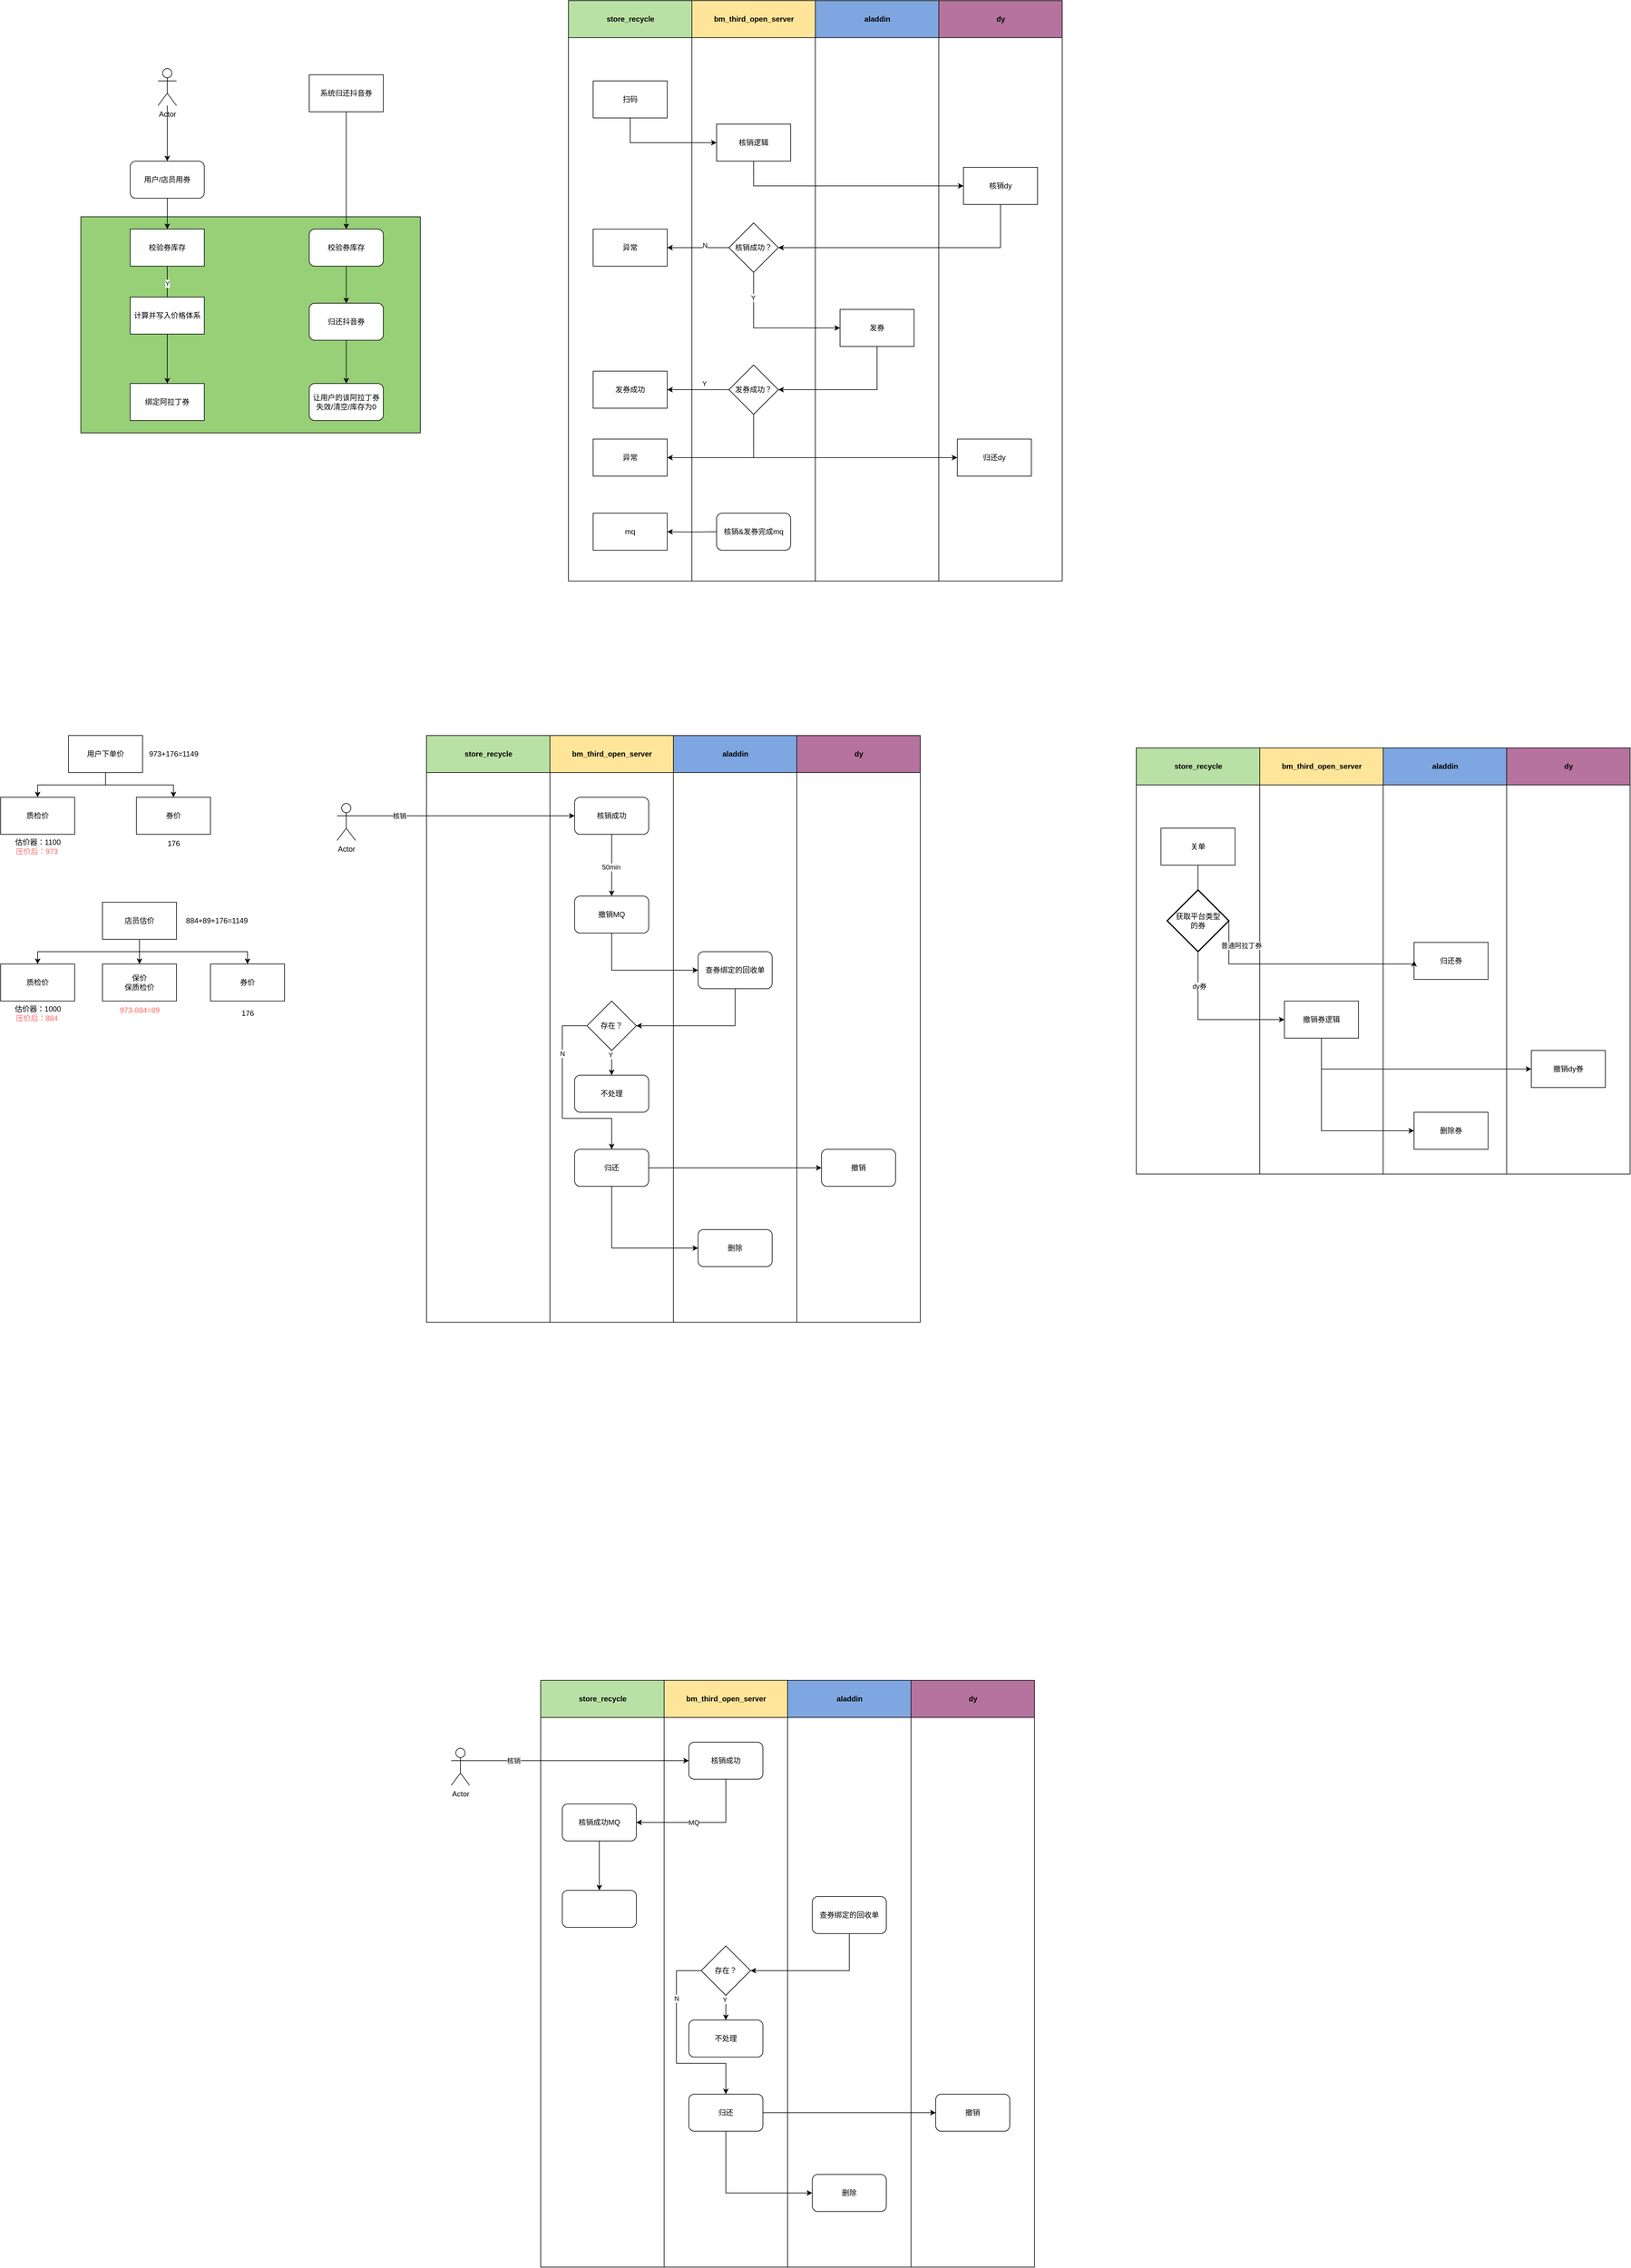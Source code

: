 <mxfile version="27.1.6">
  <diagram name="第 1 页" id="jiAnBNiApPbtFjmuv4Zr">
    <mxGraphModel dx="1188" dy="626" grid="1" gridSize="10" guides="1" tooltips="1" connect="1" arrows="1" fold="1" page="1" pageScale="1" pageWidth="99999" pageHeight="99999" math="0" shadow="0">
      <root>
        <mxCell id="0" />
        <mxCell id="1" parent="0" />
        <mxCell id="QLJ_ajnHZcb_13Equw2n-1" value="" style="rounded=0;whiteSpace=wrap;html=1;fillColor=#97D077;" vertex="1" parent="1">
          <mxGeometry x="210" y="600" width="550" height="350" as="geometry" />
        </mxCell>
        <mxCell id="A8KL_PBNQ62v4zYtUTwg-5" style="edgeStyle=orthogonalEdgeStyle;orthogonalLoop=1;jettySize=auto;html=1;exitX=0.5;exitY=1;exitDx=0;exitDy=0;entryX=0.5;entryY=0;entryDx=0;entryDy=0;" parent="1" source="A8KL_PBNQ62v4zYtUTwg-1" target="A8KL_PBNQ62v4zYtUTwg-7" edge="1">
          <mxGeometry relative="1" as="geometry">
            <mxPoint x="350" y="610" as="targetPoint" />
          </mxGeometry>
        </mxCell>
        <mxCell id="A8KL_PBNQ62v4zYtUTwg-1" value="用户/店员用券" style="rounded=1;whiteSpace=wrap;html=1;" parent="1" vertex="1">
          <mxGeometry x="290" y="510" width="120" height="60" as="geometry" />
        </mxCell>
        <mxCell id="A8KL_PBNQ62v4zYtUTwg-4" style="edgeStyle=orthogonalEdgeStyle;orthogonalLoop=1;jettySize=auto;html=1;entryX=0.5;entryY=0;entryDx=0;entryDy=0;" parent="1" source="A8KL_PBNQ62v4zYtUTwg-2" target="A8KL_PBNQ62v4zYtUTwg-1" edge="1">
          <mxGeometry relative="1" as="geometry" />
        </mxCell>
        <mxCell id="A8KL_PBNQ62v4zYtUTwg-2" value="Actor" style="shape=umlActor;verticalLabelPosition=bottom;verticalAlign=top;html=1;outlineConnect=0;" parent="1" vertex="1">
          <mxGeometry x="335" y="360" width="30" height="60" as="geometry" />
        </mxCell>
        <mxCell id="A8KL_PBNQ62v4zYtUTwg-11" style="edgeStyle=orthogonalEdgeStyle;orthogonalLoop=1;jettySize=auto;html=1;exitX=0.5;exitY=1;exitDx=0;exitDy=0;entryX=0.5;entryY=0;entryDx=0;entryDy=0;" parent="1" source="A8KL_PBNQ62v4zYtUTwg-3" target="A8KL_PBNQ62v4zYtUTwg-12" edge="1">
          <mxGeometry relative="1" as="geometry">
            <mxPoint x="640" y="540" as="targetPoint" />
          </mxGeometry>
        </mxCell>
        <mxCell id="A8KL_PBNQ62v4zYtUTwg-3" value="系统归还抖音券" style="rounded=0;whiteSpace=wrap;html=1;" parent="1" vertex="1">
          <mxGeometry x="580" y="370" width="120" height="60" as="geometry" />
        </mxCell>
        <mxCell id="A8KL_PBNQ62v4zYtUTwg-8" style="edgeStyle=orthogonalEdgeStyle;orthogonalLoop=1;jettySize=auto;html=1;exitX=0.5;exitY=1;exitDx=0;exitDy=0;" parent="1" source="A8KL_PBNQ62v4zYtUTwg-7" edge="1">
          <mxGeometry relative="1" as="geometry">
            <mxPoint x="350" y="740" as="targetPoint" />
          </mxGeometry>
        </mxCell>
        <mxCell id="A8KL_PBNQ62v4zYtUTwg-9" value="Y" style="edgeLabel;html=1;align=center;verticalAlign=middle;resizable=0;points=[];" parent="A8KL_PBNQ62v4zYtUTwg-8" vertex="1" connectable="0">
          <mxGeometry x="-0.092" relative="1" as="geometry">
            <mxPoint as="offset" />
          </mxGeometry>
        </mxCell>
        <mxCell id="A8KL_PBNQ62v4zYtUTwg-7" value="校验券库存" style="rounded=0;whiteSpace=wrap;html=1;" parent="1" vertex="1">
          <mxGeometry x="290" y="620" width="120" height="60" as="geometry" />
        </mxCell>
        <mxCell id="A8KL_PBNQ62v4zYtUTwg-18" value="" style="edgeStyle=orthogonalEdgeStyle;orthogonalLoop=1;jettySize=auto;html=1;" parent="1" source="A8KL_PBNQ62v4zYtUTwg-10" target="A8KL_PBNQ62v4zYtUTwg-17" edge="1">
          <mxGeometry relative="1" as="geometry" />
        </mxCell>
        <mxCell id="A8KL_PBNQ62v4zYtUTwg-10" value="计算并写入价格体系" style="rounded=0;whiteSpace=wrap;html=1;" parent="1" vertex="1">
          <mxGeometry x="290" y="730" width="120" height="60" as="geometry" />
        </mxCell>
        <mxCell id="A8KL_PBNQ62v4zYtUTwg-14" value="" style="edgeStyle=orthogonalEdgeStyle;orthogonalLoop=1;jettySize=auto;html=1;" parent="1" source="A8KL_PBNQ62v4zYtUTwg-12" target="A8KL_PBNQ62v4zYtUTwg-13" edge="1">
          <mxGeometry relative="1" as="geometry" />
        </mxCell>
        <mxCell id="A8KL_PBNQ62v4zYtUTwg-12" value="校验券库存" style="rounded=1;whiteSpace=wrap;html=1;" parent="1" vertex="1">
          <mxGeometry x="580" y="620" width="120" height="60" as="geometry" />
        </mxCell>
        <mxCell id="A8KL_PBNQ62v4zYtUTwg-16" value="" style="edgeStyle=orthogonalEdgeStyle;orthogonalLoop=1;jettySize=auto;html=1;" parent="1" source="A8KL_PBNQ62v4zYtUTwg-13" target="A8KL_PBNQ62v4zYtUTwg-15" edge="1">
          <mxGeometry relative="1" as="geometry" />
        </mxCell>
        <mxCell id="A8KL_PBNQ62v4zYtUTwg-13" value="归还抖音券" style="rounded=1;whiteSpace=wrap;html=1;" parent="1" vertex="1">
          <mxGeometry x="580" y="740" width="120" height="60" as="geometry" />
        </mxCell>
        <mxCell id="A8KL_PBNQ62v4zYtUTwg-15" value="让用户的该阿拉丁券失效/清空/库存为0" style="rounded=1;whiteSpace=wrap;html=1;" parent="1" vertex="1">
          <mxGeometry x="580" y="870" width="120" height="60" as="geometry" />
        </mxCell>
        <mxCell id="A8KL_PBNQ62v4zYtUTwg-17" value="绑定阿拉丁券" style="rounded=0;whiteSpace=wrap;html=1;" parent="1" vertex="1">
          <mxGeometry x="290" y="870" width="120" height="60" as="geometry" />
        </mxCell>
        <mxCell id="X9RhGF0DU9HrY_DomZp9-26" value="" style="swimlane;childLayout=stackLayout;resizeParent=1;resizeParentMax=0;startSize=0;html=1;fillColor=#7EA6E0;" parent="1" vertex="1">
          <mxGeometry x="1000" y="250" width="800" height="940" as="geometry" />
        </mxCell>
        <mxCell id="X9RhGF0DU9HrY_DomZp9-27" value="store_recycle" style="swimlane;startSize=60;html=1;fillColor=#B9E0A5;" parent="X9RhGF0DU9HrY_DomZp9-26" vertex="1">
          <mxGeometry width="200" height="940" as="geometry" />
        </mxCell>
        <mxCell id="X9RhGF0DU9HrY_DomZp9-33" value="扫码" style="rounded=0;whiteSpace=wrap;html=1;" parent="X9RhGF0DU9HrY_DomZp9-27" vertex="1">
          <mxGeometry x="40" y="130" width="120" height="60" as="geometry" />
        </mxCell>
        <mxCell id="X9RhGF0DU9HrY_DomZp9-45" value="异常" style="rounded=0;whiteSpace=wrap;html=1;" parent="X9RhGF0DU9HrY_DomZp9-27" vertex="1">
          <mxGeometry x="40" y="370" width="120" height="60" as="geometry" />
        </mxCell>
        <mxCell id="X9RhGF0DU9HrY_DomZp9-51" value="发券成功" style="rounded=0;whiteSpace=wrap;html=1;" parent="X9RhGF0DU9HrY_DomZp9-27" vertex="1">
          <mxGeometry x="40" y="600" width="120" height="60" as="geometry" />
        </mxCell>
        <mxCell id="X9RhGF0DU9HrY_DomZp9-53" value="异常" style="rounded=0;whiteSpace=wrap;html=1;" parent="X9RhGF0DU9HrY_DomZp9-27" vertex="1">
          <mxGeometry x="40" y="710" width="120" height="60" as="geometry" />
        </mxCell>
        <mxCell id="QLJ_ajnHZcb_13Equw2n-3" value="mq" style="rounded=0;whiteSpace=wrap;html=1;" vertex="1" parent="X9RhGF0DU9HrY_DomZp9-27">
          <mxGeometry x="40" y="830" width="120" height="60" as="geometry" />
        </mxCell>
        <mxCell id="X9RhGF0DU9HrY_DomZp9-28" value="bm_third_open_server" style="swimlane;startSize=60;html=1;fillColor=#FFE599;" parent="X9RhGF0DU9HrY_DomZp9-26" vertex="1">
          <mxGeometry x="200" width="200" height="940" as="geometry" />
        </mxCell>
        <mxCell id="X9RhGF0DU9HrY_DomZp9-36" value="核销逻辑" style="rounded=0;whiteSpace=wrap;html=1;" parent="X9RhGF0DU9HrY_DomZp9-28" vertex="1">
          <mxGeometry x="40" y="200" width="120" height="60" as="geometry" />
        </mxCell>
        <mxCell id="X9RhGF0DU9HrY_DomZp9-42" value="核销成功？" style="rhombus;whiteSpace=wrap;html=1;" parent="X9RhGF0DU9HrY_DomZp9-28" vertex="1">
          <mxGeometry x="60" y="360" width="80" height="80" as="geometry" />
        </mxCell>
        <mxCell id="X9RhGF0DU9HrY_DomZp9-49" value="发券成功？" style="rhombus;whiteSpace=wrap;html=1;" parent="X9RhGF0DU9HrY_DomZp9-28" vertex="1">
          <mxGeometry x="60" y="590" width="80" height="80" as="geometry" />
        </mxCell>
        <mxCell id="QLJ_ajnHZcb_13Equw2n-5" value="核销&amp;amp;发券完成mq" style="rounded=1;whiteSpace=wrap;html=1;" vertex="1" parent="X9RhGF0DU9HrY_DomZp9-28">
          <mxGeometry x="40" y="830" width="120" height="60" as="geometry" />
        </mxCell>
        <mxCell id="X9RhGF0DU9HrY_DomZp9-29" value="aladdin" style="swimlane;startSize=60;html=1;fillColor=#7EA6E0;" parent="X9RhGF0DU9HrY_DomZp9-26" vertex="1">
          <mxGeometry x="400" width="200" height="940" as="geometry" />
        </mxCell>
        <mxCell id="X9RhGF0DU9HrY_DomZp9-47" value="发券" style="rounded=0;whiteSpace=wrap;html=1;" parent="X9RhGF0DU9HrY_DomZp9-29" vertex="1">
          <mxGeometry x="40" y="500" width="120" height="60" as="geometry" />
        </mxCell>
        <mxCell id="X9RhGF0DU9HrY_DomZp9-37" style="edgeStyle=orthogonalEdgeStyle;rounded=0;orthogonalLoop=1;jettySize=auto;html=1;exitX=0.5;exitY=1;exitDx=0;exitDy=0;entryX=0;entryY=0.5;entryDx=0;entryDy=0;" parent="X9RhGF0DU9HrY_DomZp9-26" source="X9RhGF0DU9HrY_DomZp9-33" target="X9RhGF0DU9HrY_DomZp9-36" edge="1">
          <mxGeometry relative="1" as="geometry" />
        </mxCell>
        <mxCell id="X9RhGF0DU9HrY_DomZp9-31" value="dy" style="swimlane;startSize=60;html=1;fillColor=#B5739D;" parent="X9RhGF0DU9HrY_DomZp9-26" vertex="1">
          <mxGeometry x="600" width="200" height="940" as="geometry" />
        </mxCell>
        <mxCell id="X9RhGF0DU9HrY_DomZp9-39" value="核销dy" style="rounded=0;whiteSpace=wrap;html=1;" parent="X9RhGF0DU9HrY_DomZp9-31" vertex="1">
          <mxGeometry x="40" y="270" width="120" height="60" as="geometry" />
        </mxCell>
        <mxCell id="X9RhGF0DU9HrY_DomZp9-58" value="归还dy" style="rounded=0;whiteSpace=wrap;html=1;" parent="X9RhGF0DU9HrY_DomZp9-31" vertex="1">
          <mxGeometry x="30" y="710" width="120" height="60" as="geometry" />
        </mxCell>
        <mxCell id="X9RhGF0DU9HrY_DomZp9-40" style="edgeStyle=orthogonalEdgeStyle;rounded=0;orthogonalLoop=1;jettySize=auto;html=1;exitX=0.5;exitY=1;exitDx=0;exitDy=0;entryX=0;entryY=0.5;entryDx=0;entryDy=0;" parent="X9RhGF0DU9HrY_DomZp9-26" source="X9RhGF0DU9HrY_DomZp9-36" target="X9RhGF0DU9HrY_DomZp9-39" edge="1">
          <mxGeometry relative="1" as="geometry">
            <mxPoint x="620" y="310" as="targetPoint" />
          </mxGeometry>
        </mxCell>
        <mxCell id="X9RhGF0DU9HrY_DomZp9-44" style="edgeStyle=orthogonalEdgeStyle;rounded=0;orthogonalLoop=1;jettySize=auto;html=1;exitX=0.5;exitY=1;exitDx=0;exitDy=0;entryX=1;entryY=0.5;entryDx=0;entryDy=0;" parent="X9RhGF0DU9HrY_DomZp9-26" source="X9RhGF0DU9HrY_DomZp9-39" target="X9RhGF0DU9HrY_DomZp9-42" edge="1">
          <mxGeometry relative="1" as="geometry" />
        </mxCell>
        <mxCell id="X9RhGF0DU9HrY_DomZp9-46" style="edgeStyle=orthogonalEdgeStyle;rounded=0;orthogonalLoop=1;jettySize=auto;html=1;exitX=0;exitY=0.5;exitDx=0;exitDy=0;entryX=1;entryY=0.5;entryDx=0;entryDy=0;" parent="X9RhGF0DU9HrY_DomZp9-26" source="X9RhGF0DU9HrY_DomZp9-42" target="X9RhGF0DU9HrY_DomZp9-45" edge="1">
          <mxGeometry relative="1" as="geometry" />
        </mxCell>
        <mxCell id="X9RhGF0DU9HrY_DomZp9-55" value="N" style="edgeLabel;html=1;align=center;verticalAlign=middle;resizable=0;points=[];" parent="X9RhGF0DU9HrY_DomZp9-46" vertex="1" connectable="0">
          <mxGeometry x="-0.22" y="-4" relative="1" as="geometry">
            <mxPoint as="offset" />
          </mxGeometry>
        </mxCell>
        <mxCell id="X9RhGF0DU9HrY_DomZp9-48" style="edgeStyle=orthogonalEdgeStyle;rounded=0;orthogonalLoop=1;jettySize=auto;html=1;exitX=0.5;exitY=1;exitDx=0;exitDy=0;entryX=0;entryY=0.5;entryDx=0;entryDy=0;" parent="X9RhGF0DU9HrY_DomZp9-26" source="X9RhGF0DU9HrY_DomZp9-42" target="X9RhGF0DU9HrY_DomZp9-47" edge="1">
          <mxGeometry relative="1" as="geometry" />
        </mxCell>
        <mxCell id="X9RhGF0DU9HrY_DomZp9-56" value="Y" style="edgeLabel;html=1;align=center;verticalAlign=middle;resizable=0;points=[];" parent="X9RhGF0DU9HrY_DomZp9-48" vertex="1" connectable="0">
          <mxGeometry x="-0.643" y="-1" relative="1" as="geometry">
            <mxPoint as="offset" />
          </mxGeometry>
        </mxCell>
        <mxCell id="X9RhGF0DU9HrY_DomZp9-50" style="edgeStyle=orthogonalEdgeStyle;rounded=0;orthogonalLoop=1;jettySize=auto;html=1;exitX=0.5;exitY=1;exitDx=0;exitDy=0;entryX=1;entryY=0.5;entryDx=0;entryDy=0;" parent="X9RhGF0DU9HrY_DomZp9-26" source="X9RhGF0DU9HrY_DomZp9-47" target="X9RhGF0DU9HrY_DomZp9-49" edge="1">
          <mxGeometry relative="1" as="geometry" />
        </mxCell>
        <mxCell id="X9RhGF0DU9HrY_DomZp9-52" style="edgeStyle=orthogonalEdgeStyle;rounded=0;orthogonalLoop=1;jettySize=auto;html=1;exitX=0;exitY=0.5;exitDx=0;exitDy=0;entryX=1;entryY=0.5;entryDx=0;entryDy=0;" parent="X9RhGF0DU9HrY_DomZp9-26" source="X9RhGF0DU9HrY_DomZp9-49" target="X9RhGF0DU9HrY_DomZp9-51" edge="1">
          <mxGeometry relative="1" as="geometry" />
        </mxCell>
        <mxCell id="X9RhGF0DU9HrY_DomZp9-54" value="Y" style="edgeLabel;html=1;align=center;verticalAlign=middle;resizable=0;points=[];" parent="X9RhGF0DU9HrY_DomZp9-52" vertex="1" connectable="0">
          <mxGeometry x="-0.2" y="2" relative="1" as="geometry">
            <mxPoint y="-12" as="offset" />
          </mxGeometry>
        </mxCell>
        <mxCell id="X9RhGF0DU9HrY_DomZp9-57" style="edgeStyle=orthogonalEdgeStyle;rounded=0;orthogonalLoop=1;jettySize=auto;html=1;exitX=0.5;exitY=1;exitDx=0;exitDy=0;entryX=1;entryY=0.5;entryDx=0;entryDy=0;" parent="X9RhGF0DU9HrY_DomZp9-26" source="X9RhGF0DU9HrY_DomZp9-49" target="X9RhGF0DU9HrY_DomZp9-53" edge="1">
          <mxGeometry relative="1" as="geometry" />
        </mxCell>
        <mxCell id="X9RhGF0DU9HrY_DomZp9-59" style="edgeStyle=orthogonalEdgeStyle;rounded=0;orthogonalLoop=1;jettySize=auto;html=1;exitX=0.5;exitY=1;exitDx=0;exitDy=0;entryX=0;entryY=0.5;entryDx=0;entryDy=0;" parent="X9RhGF0DU9HrY_DomZp9-26" source="X9RhGF0DU9HrY_DomZp9-49" target="X9RhGF0DU9HrY_DomZp9-58" edge="1">
          <mxGeometry relative="1" as="geometry" />
        </mxCell>
        <mxCell id="QLJ_ajnHZcb_13Equw2n-4" style="edgeStyle=orthogonalEdgeStyle;rounded=0;orthogonalLoop=1;jettySize=auto;html=1;entryX=1;entryY=0.5;entryDx=0;entryDy=0;" edge="1" parent="X9RhGF0DU9HrY_DomZp9-26" target="QLJ_ajnHZcb_13Equw2n-3">
          <mxGeometry relative="1" as="geometry">
            <mxPoint x="240" y="860" as="sourcePoint" />
          </mxGeometry>
        </mxCell>
        <mxCell id="X9RhGF0DU9HrY_DomZp9-68" style="edgeStyle=orthogonalEdgeStyle;rounded=0;orthogonalLoop=1;jettySize=auto;html=1;exitX=0.5;exitY=1;exitDx=0;exitDy=0;entryX=0.5;entryY=0;entryDx=0;entryDy=0;" parent="1" source="X9RhGF0DU9HrY_DomZp9-65" target="X9RhGF0DU9HrY_DomZp9-66" edge="1">
          <mxGeometry relative="1" as="geometry" />
        </mxCell>
        <mxCell id="X9RhGF0DU9HrY_DomZp9-70" style="edgeStyle=orthogonalEdgeStyle;rounded=0;orthogonalLoop=1;jettySize=auto;html=1;exitX=0.5;exitY=1;exitDx=0;exitDy=0;entryX=0.5;entryY=0;entryDx=0;entryDy=0;" parent="1" source="X9RhGF0DU9HrY_DomZp9-65" target="X9RhGF0DU9HrY_DomZp9-67" edge="1">
          <mxGeometry relative="1" as="geometry" />
        </mxCell>
        <mxCell id="X9RhGF0DU9HrY_DomZp9-65" value="用户下单价" style="rounded=0;whiteSpace=wrap;html=1;" parent="1" vertex="1">
          <mxGeometry x="190" y="1440" width="120" height="60" as="geometry" />
        </mxCell>
        <mxCell id="X9RhGF0DU9HrY_DomZp9-66" value="质检价" style="rounded=0;whiteSpace=wrap;html=1;" parent="1" vertex="1">
          <mxGeometry x="80" y="1540" width="120" height="60" as="geometry" />
        </mxCell>
        <mxCell id="X9RhGF0DU9HrY_DomZp9-67" value="券价" style="rounded=0;whiteSpace=wrap;html=1;" parent="1" vertex="1">
          <mxGeometry x="300" y="1540" width="120" height="60" as="geometry" />
        </mxCell>
        <mxCell id="X9RhGF0DU9HrY_DomZp9-71" value="973+176=1149" style="text;html=1;align=center;verticalAlign=middle;resizable=0;points=[];autosize=1;strokeColor=none;fillColor=none;" parent="1" vertex="1">
          <mxGeometry x="310" y="1455" width="100" height="30" as="geometry" />
        </mxCell>
        <mxCell id="X9RhGF0DU9HrY_DomZp9-73" value="估价器：1100&lt;div&gt;&lt;font style=&quot;color: rgb(255, 102, 102);&quot;&gt;压价后：973&lt;/font&gt;&amp;nbsp;&lt;/div&gt;" style="text;html=1;align=center;verticalAlign=middle;resizable=0;points=[];autosize=1;strokeColor=none;fillColor=none;" parent="1" vertex="1">
          <mxGeometry x="90" y="1600" width="100" height="40" as="geometry" />
        </mxCell>
        <mxCell id="X9RhGF0DU9HrY_DomZp9-74" value="176" style="text;html=1;align=center;verticalAlign=middle;resizable=0;points=[];autosize=1;strokeColor=none;fillColor=none;" parent="1" vertex="1">
          <mxGeometry x="340" y="1600" width="40" height="30" as="geometry" />
        </mxCell>
        <mxCell id="X9RhGF0DU9HrY_DomZp9-75" style="edgeStyle=orthogonalEdgeStyle;rounded=0;orthogonalLoop=1;jettySize=auto;html=1;exitX=0.5;exitY=1;exitDx=0;exitDy=0;entryX=0.5;entryY=0;entryDx=0;entryDy=0;" parent="1" source="X9RhGF0DU9HrY_DomZp9-77" target="X9RhGF0DU9HrY_DomZp9-78" edge="1">
          <mxGeometry relative="1" as="geometry" />
        </mxCell>
        <mxCell id="X9RhGF0DU9HrY_DomZp9-76" style="edgeStyle=orthogonalEdgeStyle;rounded=0;orthogonalLoop=1;jettySize=auto;html=1;exitX=0.5;exitY=1;exitDx=0;exitDy=0;entryX=0.5;entryY=0;entryDx=0;entryDy=0;" parent="1" source="X9RhGF0DU9HrY_DomZp9-77" target="X9RhGF0DU9HrY_DomZp9-79" edge="1">
          <mxGeometry relative="1" as="geometry" />
        </mxCell>
        <mxCell id="X9RhGF0DU9HrY_DomZp9-85" style="edgeStyle=orthogonalEdgeStyle;rounded=0;orthogonalLoop=1;jettySize=auto;html=1;exitX=0.5;exitY=1;exitDx=0;exitDy=0;entryX=0.5;entryY=0;entryDx=0;entryDy=0;" parent="1" source="X9RhGF0DU9HrY_DomZp9-77" target="X9RhGF0DU9HrY_DomZp9-84" edge="1">
          <mxGeometry relative="1" as="geometry" />
        </mxCell>
        <mxCell id="X9RhGF0DU9HrY_DomZp9-77" value="店员估价" style="rounded=0;whiteSpace=wrap;html=1;" parent="1" vertex="1">
          <mxGeometry x="245" y="1710" width="120" height="60" as="geometry" />
        </mxCell>
        <mxCell id="X9RhGF0DU9HrY_DomZp9-78" value="质检价" style="rounded=0;whiteSpace=wrap;html=1;" parent="1" vertex="1">
          <mxGeometry x="80" y="1810" width="120" height="60" as="geometry" />
        </mxCell>
        <mxCell id="X9RhGF0DU9HrY_DomZp9-79" value="券价" style="rounded=0;whiteSpace=wrap;html=1;" parent="1" vertex="1">
          <mxGeometry x="420" y="1810" width="120" height="60" as="geometry" />
        </mxCell>
        <mxCell id="X9RhGF0DU9HrY_DomZp9-80" value="884+89+176=1149" style="text;html=1;align=center;verticalAlign=middle;resizable=0;points=[];autosize=1;strokeColor=none;fillColor=none;" parent="1" vertex="1">
          <mxGeometry x="370" y="1725" width="120" height="30" as="geometry" />
        </mxCell>
        <mxCell id="X9RhGF0DU9HrY_DomZp9-81" value="估价器：1000&lt;div&gt;&lt;font style=&quot;color: rgb(255, 102, 102);&quot;&gt;压价后：884&amp;nbsp;&lt;/font&gt;&lt;/div&gt;" style="text;html=1;align=center;verticalAlign=middle;resizable=0;points=[];autosize=1;strokeColor=none;fillColor=none;" parent="1" vertex="1">
          <mxGeometry x="90" y="1870" width="100" height="40" as="geometry" />
        </mxCell>
        <mxCell id="X9RhGF0DU9HrY_DomZp9-82" value="176" style="text;html=1;align=center;verticalAlign=middle;resizable=0;points=[];autosize=1;strokeColor=none;fillColor=none;" parent="1" vertex="1">
          <mxGeometry x="460" y="1875" width="40" height="30" as="geometry" />
        </mxCell>
        <mxCell id="X9RhGF0DU9HrY_DomZp9-84" value="保价&lt;div&gt;保质检价&lt;/div&gt;" style="rounded=0;whiteSpace=wrap;html=1;" parent="1" vertex="1">
          <mxGeometry x="245" y="1810" width="120" height="60" as="geometry" />
        </mxCell>
        <mxCell id="X9RhGF0DU9HrY_DomZp9-86" value="&lt;font style=&quot;color: rgb(255, 102, 102);&quot;&gt;973-884=89&lt;span style=&quot;font-family: monospace; font-size: 0px; text-align: start; color: rgba(0, 0, 0, 0);&quot;&gt;%3CmxGraphModel%3E%3Croot%3E%3CmxCell%20id%3D%220%22%2F%3E%3CmxCell%20id%3D%221%22%20parent%3D%220%22%2F%3E%3CmxCell%20id%3D%222%22%20value%3D%22%22%20style%3D%22rounded%3D0%3BwhiteSpace%3Dwrap%3Bhtml%3D1%3B%22%20vertex%3D%221%22%20parent%3D%221%22%3E%3CmxGeometry%20x%3D%22580%22%20y%3D%221740%22%20width%3D%22120%22%20height%3D%2260%22%20as%3D%22geometry%22%2F%3E%3C%2FmxCell%3E%3C%2Froot%3E%3C%2FmxGraphModel%3E&lt;/span&gt;&lt;/font&gt;" style="text;html=1;align=center;verticalAlign=middle;resizable=0;points=[];autosize=1;strokeColor=none;fillColor=none;" parent="1" vertex="1">
          <mxGeometry x="260" y="1870" width="90" height="30" as="geometry" />
        </mxCell>
        <mxCell id="QLJ_ajnHZcb_13Equw2n-6" value="" style="swimlane;childLayout=stackLayout;resizeParent=1;resizeParentMax=0;startSize=0;html=1;fillColor=#7EA6E0;" vertex="1" parent="1">
          <mxGeometry x="770" y="1440" width="800" height="950" as="geometry" />
        </mxCell>
        <mxCell id="QLJ_ajnHZcb_13Equw2n-7" value="store_recycle" style="swimlane;startSize=60;html=1;fillColor=#B9E0A5;" vertex="1" parent="QLJ_ajnHZcb_13Equw2n-6">
          <mxGeometry width="200" height="950" as="geometry" />
        </mxCell>
        <mxCell id="QLJ_ajnHZcb_13Equw2n-13" value="bm_third_open_server" style="swimlane;startSize=60;html=1;fillColor=#FFE599;" vertex="1" parent="QLJ_ajnHZcb_13Equw2n-6">
          <mxGeometry x="200" width="200" height="950" as="geometry" />
        </mxCell>
        <mxCell id="QLJ_ajnHZcb_13Equw2n-75" value="" style="edgeStyle=orthogonalEdgeStyle;rounded=0;orthogonalLoop=1;jettySize=auto;html=1;entryX=0.5;entryY=0;entryDx=0;entryDy=0;" edge="1" parent="QLJ_ajnHZcb_13Equw2n-13" source="QLJ_ajnHZcb_13Equw2n-70" target="QLJ_ajnHZcb_13Equw2n-77">
          <mxGeometry relative="1" as="geometry">
            <mxPoint x="120" y="270" as="targetPoint" />
          </mxGeometry>
        </mxCell>
        <mxCell id="QLJ_ajnHZcb_13Equw2n-79" value="&lt;span style=&quot;color: rgba(0, 0, 0, 0); font-family: monospace; font-size: 0px; text-align: start; background-color: rgb(236, 236, 236);&quot;&gt;%3CmxGraphModel%3E%3Croot%3E%3CmxCell%20id%3D%220%22%2F%3E%3CmxCell%20id%3D%221%22%20parent%3D%220%22%2F%3E%3CmxCell%20id%3D%222%22%20value%3D%2250min%20%E6%92%A4%E9%94%80MQ%22%20style%3D%22whiteSpace%3Dwrap%3Bhtml%3D1%3Brounded%3D1%3B%22%20vertex%3D%221%22%20parent%3D%221%22%3E%3CmxGeometry%20x%3D%221010%22%20y%3D%221680%22%20width%3D%22120%22%20height%3D%2260%22%20as%3D%22geometry%22%2F%3E%3C%2FmxCell%3E%3C%2Froot%3E%3C%2FmxGraphModel%3E&lt;/span&gt;" style="edgeLabel;html=1;align=center;verticalAlign=middle;resizable=0;points=[];" vertex="1" connectable="0" parent="QLJ_ajnHZcb_13Equw2n-75">
          <mxGeometry x="0.073" y="-2" relative="1" as="geometry">
            <mxPoint as="offset" />
          </mxGeometry>
        </mxCell>
        <mxCell id="QLJ_ajnHZcb_13Equw2n-80" value="50min" style="edgeLabel;html=1;align=center;verticalAlign=middle;resizable=0;points=[];" vertex="1" connectable="0" parent="QLJ_ajnHZcb_13Equw2n-75">
          <mxGeometry x="0.045" y="-1" relative="1" as="geometry">
            <mxPoint as="offset" />
          </mxGeometry>
        </mxCell>
        <mxCell id="QLJ_ajnHZcb_13Equw2n-70" value="核销成功" style="rounded=1;whiteSpace=wrap;html=1;" vertex="1" parent="QLJ_ajnHZcb_13Equw2n-13">
          <mxGeometry x="40" y="100" width="120" height="60" as="geometry" />
        </mxCell>
        <mxCell id="QLJ_ajnHZcb_13Equw2n-77" value="撤销MQ" style="whiteSpace=wrap;html=1;rounded=1;" vertex="1" parent="QLJ_ajnHZcb_13Equw2n-13">
          <mxGeometry x="40" y="260" width="120" height="60" as="geometry" />
        </mxCell>
        <mxCell id="QLJ_ajnHZcb_13Equw2n-91" style="edgeStyle=orthogonalEdgeStyle;rounded=0;orthogonalLoop=1;jettySize=auto;html=1;exitX=0.5;exitY=1;exitDx=0;exitDy=0;entryX=0.5;entryY=0;entryDx=0;entryDy=0;" edge="1" parent="QLJ_ajnHZcb_13Equw2n-13" source="QLJ_ajnHZcb_13Equw2n-85" target="QLJ_ajnHZcb_13Equw2n-90">
          <mxGeometry relative="1" as="geometry" />
        </mxCell>
        <mxCell id="QLJ_ajnHZcb_13Equw2n-93" value="Y" style="edgeLabel;html=1;align=center;verticalAlign=middle;resizable=0;points=[];" vertex="1" connectable="0" parent="QLJ_ajnHZcb_13Equw2n-91">
          <mxGeometry x="-0.65" y="-2" relative="1" as="geometry">
            <mxPoint as="offset" />
          </mxGeometry>
        </mxCell>
        <mxCell id="QLJ_ajnHZcb_13Equw2n-92" style="edgeStyle=orthogonalEdgeStyle;rounded=0;orthogonalLoop=1;jettySize=auto;html=1;exitX=0;exitY=0.5;exitDx=0;exitDy=0;entryX=0.5;entryY=0;entryDx=0;entryDy=0;" edge="1" parent="QLJ_ajnHZcb_13Equw2n-13" source="QLJ_ajnHZcb_13Equw2n-85" target="QLJ_ajnHZcb_13Equw2n-88">
          <mxGeometry relative="1" as="geometry">
            <Array as="points">
              <mxPoint x="20" y="470" />
              <mxPoint x="20" y="620" />
              <mxPoint x="100" y="620" />
            </Array>
          </mxGeometry>
        </mxCell>
        <mxCell id="QLJ_ajnHZcb_13Equw2n-94" value="N" style="edgeLabel;html=1;align=center;verticalAlign=middle;resizable=0;points=[];" vertex="1" connectable="0" parent="QLJ_ajnHZcb_13Equw2n-92">
          <mxGeometry x="-0.469" relative="1" as="geometry">
            <mxPoint as="offset" />
          </mxGeometry>
        </mxCell>
        <mxCell id="QLJ_ajnHZcb_13Equw2n-85" value="存在？" style="rhombus;whiteSpace=wrap;html=1;" vertex="1" parent="QLJ_ajnHZcb_13Equw2n-13">
          <mxGeometry x="60" y="430" width="80" height="80" as="geometry" />
        </mxCell>
        <mxCell id="QLJ_ajnHZcb_13Equw2n-88" value="归还" style="rounded=1;whiteSpace=wrap;html=1;" vertex="1" parent="QLJ_ajnHZcb_13Equw2n-13">
          <mxGeometry x="40" y="670" width="120" height="60" as="geometry" />
        </mxCell>
        <mxCell id="QLJ_ajnHZcb_13Equw2n-90" value="不处理" style="rounded=1;whiteSpace=wrap;html=1;" vertex="1" parent="QLJ_ajnHZcb_13Equw2n-13">
          <mxGeometry x="40" y="550" width="120" height="60" as="geometry" />
        </mxCell>
        <mxCell id="QLJ_ajnHZcb_13Equw2n-18" value="aladdin" style="swimlane;startSize=60;html=1;fillColor=#7EA6E0;" vertex="1" parent="QLJ_ajnHZcb_13Equw2n-6">
          <mxGeometry x="400" width="200" height="950" as="geometry" />
        </mxCell>
        <mxCell id="QLJ_ajnHZcb_13Equw2n-81" value="查券绑定的回收单" style="rounded=1;whiteSpace=wrap;html=1;" vertex="1" parent="QLJ_ajnHZcb_13Equw2n-18">
          <mxGeometry x="40" y="350" width="120" height="60" as="geometry" />
        </mxCell>
        <mxCell id="QLJ_ajnHZcb_13Equw2n-97" value="删除" style="rounded=1;whiteSpace=wrap;html=1;" vertex="1" parent="QLJ_ajnHZcb_13Equw2n-18">
          <mxGeometry x="40" y="800" width="120" height="60" as="geometry" />
        </mxCell>
        <mxCell id="QLJ_ajnHZcb_13Equw2n-21" value="dy" style="swimlane;startSize=60;html=1;fillColor=#B5739D;" vertex="1" parent="QLJ_ajnHZcb_13Equw2n-6">
          <mxGeometry x="600" width="200" height="950" as="geometry" />
        </mxCell>
        <mxCell id="QLJ_ajnHZcb_13Equw2n-95" value="撤销" style="rounded=1;whiteSpace=wrap;html=1;" vertex="1" parent="QLJ_ajnHZcb_13Equw2n-21">
          <mxGeometry x="40" y="670" width="120" height="60" as="geometry" />
        </mxCell>
        <mxCell id="QLJ_ajnHZcb_13Equw2n-82" style="edgeStyle=orthogonalEdgeStyle;rounded=0;orthogonalLoop=1;jettySize=auto;html=1;exitX=0.5;exitY=1;exitDx=0;exitDy=0;entryX=0;entryY=0.5;entryDx=0;entryDy=0;" edge="1" parent="QLJ_ajnHZcb_13Equw2n-6" source="QLJ_ajnHZcb_13Equw2n-77" target="QLJ_ajnHZcb_13Equw2n-81">
          <mxGeometry relative="1" as="geometry" />
        </mxCell>
        <mxCell id="QLJ_ajnHZcb_13Equw2n-84" style="edgeStyle=orthogonalEdgeStyle;rounded=0;orthogonalLoop=1;jettySize=auto;html=1;exitX=0.5;exitY=1;exitDx=0;exitDy=0;entryX=1;entryY=0.5;entryDx=0;entryDy=0;" edge="1" parent="QLJ_ajnHZcb_13Equw2n-6" source="QLJ_ajnHZcb_13Equw2n-81" target="QLJ_ajnHZcb_13Equw2n-85">
          <mxGeometry relative="1" as="geometry">
            <mxPoint x="360" y="470" as="targetPoint" />
          </mxGeometry>
        </mxCell>
        <mxCell id="QLJ_ajnHZcb_13Equw2n-96" value="" style="edgeStyle=orthogonalEdgeStyle;rounded=0;orthogonalLoop=1;jettySize=auto;html=1;" edge="1" parent="QLJ_ajnHZcb_13Equw2n-6" source="QLJ_ajnHZcb_13Equw2n-88" target="QLJ_ajnHZcb_13Equw2n-95">
          <mxGeometry relative="1" as="geometry" />
        </mxCell>
        <mxCell id="QLJ_ajnHZcb_13Equw2n-98" value="" style="edgeStyle=orthogonalEdgeStyle;rounded=0;orthogonalLoop=1;jettySize=auto;html=1;entryX=0;entryY=0.5;entryDx=0;entryDy=0;" edge="1" parent="QLJ_ajnHZcb_13Equw2n-6" source="QLJ_ajnHZcb_13Equw2n-88" target="QLJ_ajnHZcb_13Equw2n-97">
          <mxGeometry relative="1" as="geometry">
            <Array as="points">
              <mxPoint x="300" y="830" />
            </Array>
          </mxGeometry>
        </mxCell>
        <mxCell id="QLJ_ajnHZcb_13Equw2n-52" value="" style="swimlane;childLayout=stackLayout;resizeParent=1;resizeParentMax=0;startSize=0;html=1;fillColor=#7EA6E0;" vertex="1" parent="1">
          <mxGeometry x="1920" y="1460" width="800" height="690" as="geometry" />
        </mxCell>
        <mxCell id="QLJ_ajnHZcb_13Equw2n-53" value="store_recycle" style="swimlane;startSize=60;html=1;fillColor=#B9E0A5;" vertex="1" parent="QLJ_ajnHZcb_13Equw2n-52">
          <mxGeometry width="200" height="690" as="geometry" />
        </mxCell>
        <mxCell id="QLJ_ajnHZcb_13Equw2n-54" style="edgeStyle=orthogonalEdgeStyle;rounded=0;orthogonalLoop=1;jettySize=auto;html=1;exitX=0.5;exitY=1;exitDx=0;exitDy=0;" edge="1" parent="QLJ_ajnHZcb_13Equw2n-53" source="QLJ_ajnHZcb_13Equw2n-55">
          <mxGeometry relative="1" as="geometry">
            <mxPoint x="100" y="270" as="targetPoint" />
          </mxGeometry>
        </mxCell>
        <mxCell id="QLJ_ajnHZcb_13Equw2n-55" value="关单" style="rounded=0;whiteSpace=wrap;html=1;" vertex="1" parent="QLJ_ajnHZcb_13Equw2n-53">
          <mxGeometry x="40" y="130" width="120" height="60" as="geometry" />
        </mxCell>
        <mxCell id="QLJ_ajnHZcb_13Equw2n-56" value="获取平台类型&lt;div&gt;的券&lt;/div&gt;" style="strokeWidth=2;html=1;shape=mxgraph.flowchart.decision;whiteSpace=wrap;" vertex="1" parent="QLJ_ajnHZcb_13Equw2n-53">
          <mxGeometry x="50" y="230" width="100" height="100" as="geometry" />
        </mxCell>
        <mxCell id="QLJ_ajnHZcb_13Equw2n-57" value="bm_third_open_server" style="swimlane;startSize=60;html=1;fillColor=#FFE599;" vertex="1" parent="QLJ_ajnHZcb_13Equw2n-52">
          <mxGeometry x="200" width="200" height="690" as="geometry" />
        </mxCell>
        <mxCell id="QLJ_ajnHZcb_13Equw2n-58" value="撤销券逻辑" style="rounded=0;whiteSpace=wrap;html=1;" vertex="1" parent="QLJ_ajnHZcb_13Equw2n-57">
          <mxGeometry x="40" y="410" width="120" height="60" as="geometry" />
        </mxCell>
        <mxCell id="QLJ_ajnHZcb_13Equw2n-59" value="aladdin" style="swimlane;startSize=60;html=1;fillColor=#7EA6E0;" vertex="1" parent="QLJ_ajnHZcb_13Equw2n-52">
          <mxGeometry x="400" width="200" height="690" as="geometry" />
        </mxCell>
        <mxCell id="QLJ_ajnHZcb_13Equw2n-60" value="归还券" style="rounded=0;whiteSpace=wrap;html=1;" vertex="1" parent="QLJ_ajnHZcb_13Equw2n-59">
          <mxGeometry x="50" y="315" width="120" height="60" as="geometry" />
        </mxCell>
        <mxCell id="QLJ_ajnHZcb_13Equw2n-61" value="删除券" style="rounded=0;whiteSpace=wrap;html=1;" vertex="1" parent="QLJ_ajnHZcb_13Equw2n-59">
          <mxGeometry x="50" y="590" width="120" height="60" as="geometry" />
        </mxCell>
        <mxCell id="QLJ_ajnHZcb_13Equw2n-62" value="dy" style="swimlane;startSize=60;html=1;fillColor=#B5739D;" vertex="1" parent="QLJ_ajnHZcb_13Equw2n-52">
          <mxGeometry x="600" width="200" height="690" as="geometry" />
        </mxCell>
        <mxCell id="QLJ_ajnHZcb_13Equw2n-63" value="撤销dy券" style="rounded=0;whiteSpace=wrap;html=1;" vertex="1" parent="QLJ_ajnHZcb_13Equw2n-62">
          <mxGeometry x="40" y="490" width="120" height="60" as="geometry" />
        </mxCell>
        <mxCell id="QLJ_ajnHZcb_13Equw2n-64" style="edgeStyle=orthogonalEdgeStyle;rounded=0;orthogonalLoop=1;jettySize=auto;html=1;exitX=1;exitY=0.5;exitDx=0;exitDy=0;exitPerimeter=0;entryX=0;entryY=0.5;entryDx=0;entryDy=0;" edge="1" parent="QLJ_ajnHZcb_13Equw2n-52" source="QLJ_ajnHZcb_13Equw2n-56" target="QLJ_ajnHZcb_13Equw2n-60">
          <mxGeometry relative="1" as="geometry">
            <mxPoint x="340" y="505" as="targetPoint" />
            <mxPoint x="40" y="395" as="sourcePoint" />
            <Array as="points">
              <mxPoint x="150" y="350" />
              <mxPoint x="450" y="350" />
            </Array>
          </mxGeometry>
        </mxCell>
        <mxCell id="QLJ_ajnHZcb_13Equw2n-65" value="普通阿拉丁券" style="edgeLabel;html=1;align=center;verticalAlign=middle;resizable=0;points=[];" vertex="1" connectable="0" parent="QLJ_ajnHZcb_13Equw2n-64">
          <mxGeometry x="-0.084" relative="1" as="geometry">
            <mxPoint x="-82" y="-30" as="offset" />
          </mxGeometry>
        </mxCell>
        <mxCell id="QLJ_ajnHZcb_13Equw2n-66" style="edgeStyle=orthogonalEdgeStyle;rounded=0;orthogonalLoop=1;jettySize=auto;html=1;exitX=0.5;exitY=1;exitDx=0;exitDy=0;exitPerimeter=0;entryX=0;entryY=0.5;entryDx=0;entryDy=0;" edge="1" parent="QLJ_ajnHZcb_13Equw2n-52" source="QLJ_ajnHZcb_13Equw2n-56" target="QLJ_ajnHZcb_13Equw2n-58">
          <mxGeometry relative="1" as="geometry" />
        </mxCell>
        <mxCell id="QLJ_ajnHZcb_13Equw2n-67" value="dy券" style="edgeLabel;html=1;align=center;verticalAlign=middle;resizable=0;points=[];" vertex="1" connectable="0" parent="QLJ_ajnHZcb_13Equw2n-66">
          <mxGeometry x="-0.551" y="2" relative="1" as="geometry">
            <mxPoint as="offset" />
          </mxGeometry>
        </mxCell>
        <mxCell id="QLJ_ajnHZcb_13Equw2n-68" style="edgeStyle=orthogonalEdgeStyle;rounded=0;orthogonalLoop=1;jettySize=auto;html=1;exitX=0.5;exitY=1;exitDx=0;exitDy=0;entryX=0;entryY=0.5;entryDx=0;entryDy=0;" edge="1" parent="QLJ_ajnHZcb_13Equw2n-52" source="QLJ_ajnHZcb_13Equw2n-58" target="QLJ_ajnHZcb_13Equw2n-63">
          <mxGeometry relative="1" as="geometry">
            <mxPoint x="550" y="530" as="targetPoint" />
          </mxGeometry>
        </mxCell>
        <mxCell id="QLJ_ajnHZcb_13Equw2n-69" style="edgeStyle=orthogonalEdgeStyle;rounded=0;orthogonalLoop=1;jettySize=auto;html=1;exitX=0.5;exitY=1;exitDx=0;exitDy=0;entryX=0;entryY=0.5;entryDx=0;entryDy=0;" edge="1" parent="QLJ_ajnHZcb_13Equw2n-52" source="QLJ_ajnHZcb_13Equw2n-58" target="QLJ_ajnHZcb_13Equw2n-61">
          <mxGeometry relative="1" as="geometry" />
        </mxCell>
        <mxCell id="QLJ_ajnHZcb_13Equw2n-72" style="edgeStyle=orthogonalEdgeStyle;rounded=0;orthogonalLoop=1;jettySize=auto;html=1;exitX=1;exitY=0.333;exitDx=0;exitDy=0;exitPerimeter=0;entryX=0;entryY=0.5;entryDx=0;entryDy=0;" edge="1" parent="1" source="QLJ_ajnHZcb_13Equw2n-71" target="QLJ_ajnHZcb_13Equw2n-70">
          <mxGeometry relative="1" as="geometry" />
        </mxCell>
        <mxCell id="QLJ_ajnHZcb_13Equw2n-73" value="核销" style="edgeLabel;html=1;align=center;verticalAlign=middle;resizable=0;points=[];" vertex="1" connectable="0" parent="QLJ_ajnHZcb_13Equw2n-72">
          <mxGeometry x="-0.6" relative="1" as="geometry">
            <mxPoint as="offset" />
          </mxGeometry>
        </mxCell>
        <mxCell id="QLJ_ajnHZcb_13Equw2n-71" value="Actor" style="shape=umlActor;verticalLabelPosition=bottom;verticalAlign=top;html=1;outlineConnect=0;" vertex="1" parent="1">
          <mxGeometry x="625" y="1550" width="30" height="60" as="geometry" />
        </mxCell>
        <mxCell id="QLJ_ajnHZcb_13Equw2n-99" value="" style="swimlane;childLayout=stackLayout;resizeParent=1;resizeParentMax=0;startSize=0;html=1;fillColor=#7EA6E0;" vertex="1" parent="1">
          <mxGeometry x="955" y="2970" width="800" height="950" as="geometry" />
        </mxCell>
        <mxCell id="QLJ_ajnHZcb_13Equw2n-100" value="store_recycle" style="swimlane;startSize=60;html=1;fillColor=#B9E0A5;" vertex="1" parent="QLJ_ajnHZcb_13Equw2n-99">
          <mxGeometry width="200" height="950" as="geometry" />
        </mxCell>
        <mxCell id="QLJ_ajnHZcb_13Equw2n-106" value="核销成功MQ" style="whiteSpace=wrap;html=1;rounded=1;" vertex="1" parent="QLJ_ajnHZcb_13Equw2n-100">
          <mxGeometry x="35" y="200" width="120" height="60" as="geometry" />
        </mxCell>
        <mxCell id="QLJ_ajnHZcb_13Equw2n-128" value="" style="rounded=1;whiteSpace=wrap;html=1;" vertex="1" parent="QLJ_ajnHZcb_13Equw2n-100">
          <mxGeometry x="35" y="340" width="120" height="60" as="geometry" />
        </mxCell>
        <mxCell id="QLJ_ajnHZcb_13Equw2n-119" style="edgeStyle=orthogonalEdgeStyle;rounded=0;orthogonalLoop=1;jettySize=auto;html=1;exitX=0.5;exitY=1;exitDx=0;exitDy=0;entryX=0.5;entryY=0;entryDx=0;entryDy=0;" edge="1" parent="QLJ_ajnHZcb_13Equw2n-100" source="QLJ_ajnHZcb_13Equw2n-106" target="QLJ_ajnHZcb_13Equw2n-128">
          <mxGeometry relative="1" as="geometry">
            <mxPoint x="95" y="330" as="targetPoint" />
          </mxGeometry>
        </mxCell>
        <mxCell id="QLJ_ajnHZcb_13Equw2n-101" value="bm_third_open_server" style="swimlane;startSize=60;html=1;fillColor=#FFE599;" vertex="1" parent="QLJ_ajnHZcb_13Equw2n-99">
          <mxGeometry x="200" width="200" height="950" as="geometry" />
        </mxCell>
        <mxCell id="QLJ_ajnHZcb_13Equw2n-105" value="核销成功" style="rounded=1;whiteSpace=wrap;html=1;" vertex="1" parent="QLJ_ajnHZcb_13Equw2n-101">
          <mxGeometry x="40" y="100" width="120" height="60" as="geometry" />
        </mxCell>
        <mxCell id="QLJ_ajnHZcb_13Equw2n-107" style="edgeStyle=orthogonalEdgeStyle;rounded=0;orthogonalLoop=1;jettySize=auto;html=1;exitX=0.5;exitY=1;exitDx=0;exitDy=0;entryX=0.5;entryY=0;entryDx=0;entryDy=0;" edge="1" parent="QLJ_ajnHZcb_13Equw2n-101" source="QLJ_ajnHZcb_13Equw2n-111" target="QLJ_ajnHZcb_13Equw2n-113">
          <mxGeometry relative="1" as="geometry" />
        </mxCell>
        <mxCell id="QLJ_ajnHZcb_13Equw2n-108" value="Y" style="edgeLabel;html=1;align=center;verticalAlign=middle;resizable=0;points=[];" vertex="1" connectable="0" parent="QLJ_ajnHZcb_13Equw2n-107">
          <mxGeometry x="-0.65" y="-2" relative="1" as="geometry">
            <mxPoint as="offset" />
          </mxGeometry>
        </mxCell>
        <mxCell id="QLJ_ajnHZcb_13Equw2n-109" style="edgeStyle=orthogonalEdgeStyle;rounded=0;orthogonalLoop=1;jettySize=auto;html=1;exitX=0;exitY=0.5;exitDx=0;exitDy=0;entryX=0.5;entryY=0;entryDx=0;entryDy=0;" edge="1" parent="QLJ_ajnHZcb_13Equw2n-101" source="QLJ_ajnHZcb_13Equw2n-111" target="QLJ_ajnHZcb_13Equw2n-112">
          <mxGeometry relative="1" as="geometry">
            <Array as="points">
              <mxPoint x="20" y="470" />
              <mxPoint x="20" y="620" />
              <mxPoint x="100" y="620" />
            </Array>
          </mxGeometry>
        </mxCell>
        <mxCell id="QLJ_ajnHZcb_13Equw2n-110" value="N" style="edgeLabel;html=1;align=center;verticalAlign=middle;resizable=0;points=[];" vertex="1" connectable="0" parent="QLJ_ajnHZcb_13Equw2n-109">
          <mxGeometry x="-0.469" relative="1" as="geometry">
            <mxPoint as="offset" />
          </mxGeometry>
        </mxCell>
        <mxCell id="QLJ_ajnHZcb_13Equw2n-111" value="存在？" style="rhombus;whiteSpace=wrap;html=1;" vertex="1" parent="QLJ_ajnHZcb_13Equw2n-101">
          <mxGeometry x="60" y="430" width="80" height="80" as="geometry" />
        </mxCell>
        <mxCell id="QLJ_ajnHZcb_13Equw2n-112" value="归还" style="rounded=1;whiteSpace=wrap;html=1;" vertex="1" parent="QLJ_ajnHZcb_13Equw2n-101">
          <mxGeometry x="40" y="670" width="120" height="60" as="geometry" />
        </mxCell>
        <mxCell id="QLJ_ajnHZcb_13Equw2n-113" value="不处理" style="rounded=1;whiteSpace=wrap;html=1;" vertex="1" parent="QLJ_ajnHZcb_13Equw2n-101">
          <mxGeometry x="40" y="550" width="120" height="60" as="geometry" />
        </mxCell>
        <mxCell id="QLJ_ajnHZcb_13Equw2n-114" value="aladdin" style="swimlane;startSize=60;html=1;fillColor=#7EA6E0;" vertex="1" parent="QLJ_ajnHZcb_13Equw2n-99">
          <mxGeometry x="400" width="200" height="950" as="geometry" />
        </mxCell>
        <mxCell id="QLJ_ajnHZcb_13Equw2n-115" value="查券绑定的回收单" style="rounded=1;whiteSpace=wrap;html=1;" vertex="1" parent="QLJ_ajnHZcb_13Equw2n-114">
          <mxGeometry x="40" y="350" width="120" height="60" as="geometry" />
        </mxCell>
        <mxCell id="QLJ_ajnHZcb_13Equw2n-116" value="删除" style="rounded=1;whiteSpace=wrap;html=1;" vertex="1" parent="QLJ_ajnHZcb_13Equw2n-114">
          <mxGeometry x="40" y="800" width="120" height="60" as="geometry" />
        </mxCell>
        <mxCell id="QLJ_ajnHZcb_13Equw2n-117" value="dy" style="swimlane;startSize=60;html=1;fillColor=#B5739D;" vertex="1" parent="QLJ_ajnHZcb_13Equw2n-99">
          <mxGeometry x="600" width="200" height="950" as="geometry" />
        </mxCell>
        <mxCell id="QLJ_ajnHZcb_13Equw2n-118" value="撤销" style="rounded=1;whiteSpace=wrap;html=1;" vertex="1" parent="QLJ_ajnHZcb_13Equw2n-117">
          <mxGeometry x="40" y="670" width="120" height="60" as="geometry" />
        </mxCell>
        <mxCell id="QLJ_ajnHZcb_13Equw2n-120" style="edgeStyle=orthogonalEdgeStyle;rounded=0;orthogonalLoop=1;jettySize=auto;html=1;exitX=0.5;exitY=1;exitDx=0;exitDy=0;entryX=1;entryY=0.5;entryDx=0;entryDy=0;" edge="1" parent="QLJ_ajnHZcb_13Equw2n-99" source="QLJ_ajnHZcb_13Equw2n-115" target="QLJ_ajnHZcb_13Equw2n-111">
          <mxGeometry relative="1" as="geometry">
            <mxPoint x="360" y="470" as="targetPoint" />
          </mxGeometry>
        </mxCell>
        <mxCell id="QLJ_ajnHZcb_13Equw2n-121" value="" style="edgeStyle=orthogonalEdgeStyle;rounded=0;orthogonalLoop=1;jettySize=auto;html=1;" edge="1" parent="QLJ_ajnHZcb_13Equw2n-99" source="QLJ_ajnHZcb_13Equw2n-112" target="QLJ_ajnHZcb_13Equw2n-118">
          <mxGeometry relative="1" as="geometry" />
        </mxCell>
        <mxCell id="QLJ_ajnHZcb_13Equw2n-122" value="" style="edgeStyle=orthogonalEdgeStyle;rounded=0;orthogonalLoop=1;jettySize=auto;html=1;entryX=0;entryY=0.5;entryDx=0;entryDy=0;" edge="1" parent="QLJ_ajnHZcb_13Equw2n-99" source="QLJ_ajnHZcb_13Equw2n-112" target="QLJ_ajnHZcb_13Equw2n-116">
          <mxGeometry relative="1" as="geometry">
            <Array as="points">
              <mxPoint x="300" y="830" />
            </Array>
          </mxGeometry>
        </mxCell>
        <mxCell id="QLJ_ajnHZcb_13Equw2n-126" style="edgeStyle=orthogonalEdgeStyle;rounded=0;orthogonalLoop=1;jettySize=auto;html=1;exitX=0.5;exitY=1;exitDx=0;exitDy=0;entryX=1;entryY=0.5;entryDx=0;entryDy=0;" edge="1" parent="QLJ_ajnHZcb_13Equw2n-99" source="QLJ_ajnHZcb_13Equw2n-105" target="QLJ_ajnHZcb_13Equw2n-106">
          <mxGeometry relative="1" as="geometry" />
        </mxCell>
        <mxCell id="QLJ_ajnHZcb_13Equw2n-127" value="MQ" style="edgeLabel;html=1;align=center;verticalAlign=middle;resizable=0;points=[];" vertex="1" connectable="0" parent="QLJ_ajnHZcb_13Equw2n-126">
          <mxGeometry x="0.135" relative="1" as="geometry">
            <mxPoint as="offset" />
          </mxGeometry>
        </mxCell>
        <mxCell id="QLJ_ajnHZcb_13Equw2n-123" style="edgeStyle=orthogonalEdgeStyle;rounded=0;orthogonalLoop=1;jettySize=auto;html=1;exitX=1;exitY=0.333;exitDx=0;exitDy=0;exitPerimeter=0;entryX=0;entryY=0.5;entryDx=0;entryDy=0;" edge="1" parent="1" source="QLJ_ajnHZcb_13Equw2n-125" target="QLJ_ajnHZcb_13Equw2n-105">
          <mxGeometry relative="1" as="geometry" />
        </mxCell>
        <mxCell id="QLJ_ajnHZcb_13Equw2n-124" value="核销" style="edgeLabel;html=1;align=center;verticalAlign=middle;resizable=0;points=[];" vertex="1" connectable="0" parent="QLJ_ajnHZcb_13Equw2n-123">
          <mxGeometry x="-0.6" relative="1" as="geometry">
            <mxPoint as="offset" />
          </mxGeometry>
        </mxCell>
        <mxCell id="QLJ_ajnHZcb_13Equw2n-125" value="Actor" style="shape=umlActor;verticalLabelPosition=bottom;verticalAlign=top;html=1;outlineConnect=0;" vertex="1" parent="1">
          <mxGeometry x="810" y="3080" width="30" height="60" as="geometry" />
        </mxCell>
      </root>
    </mxGraphModel>
  </diagram>
</mxfile>
